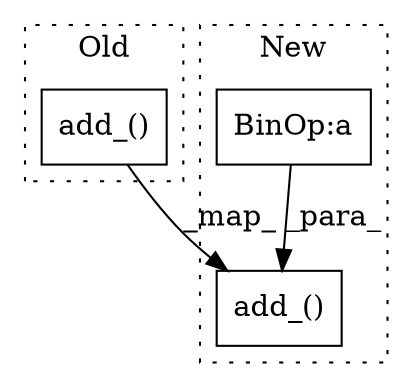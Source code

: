 digraph G {
subgraph cluster0 {
1 [label="add_()" a="75" s="4576,4622" l="37,23" shape="box"];
label = "Old";
style="dotted";
}
subgraph cluster1 {
2 [label="add_()" a="75" s="8773,8834" l="52,23" shape="box"];
3 [label="BinOp:a" a="82" s="8579" l="3" shape="box"];
label = "New";
style="dotted";
}
1 -> 2 [label="_map_"];
3 -> 2 [label="_para_"];
}